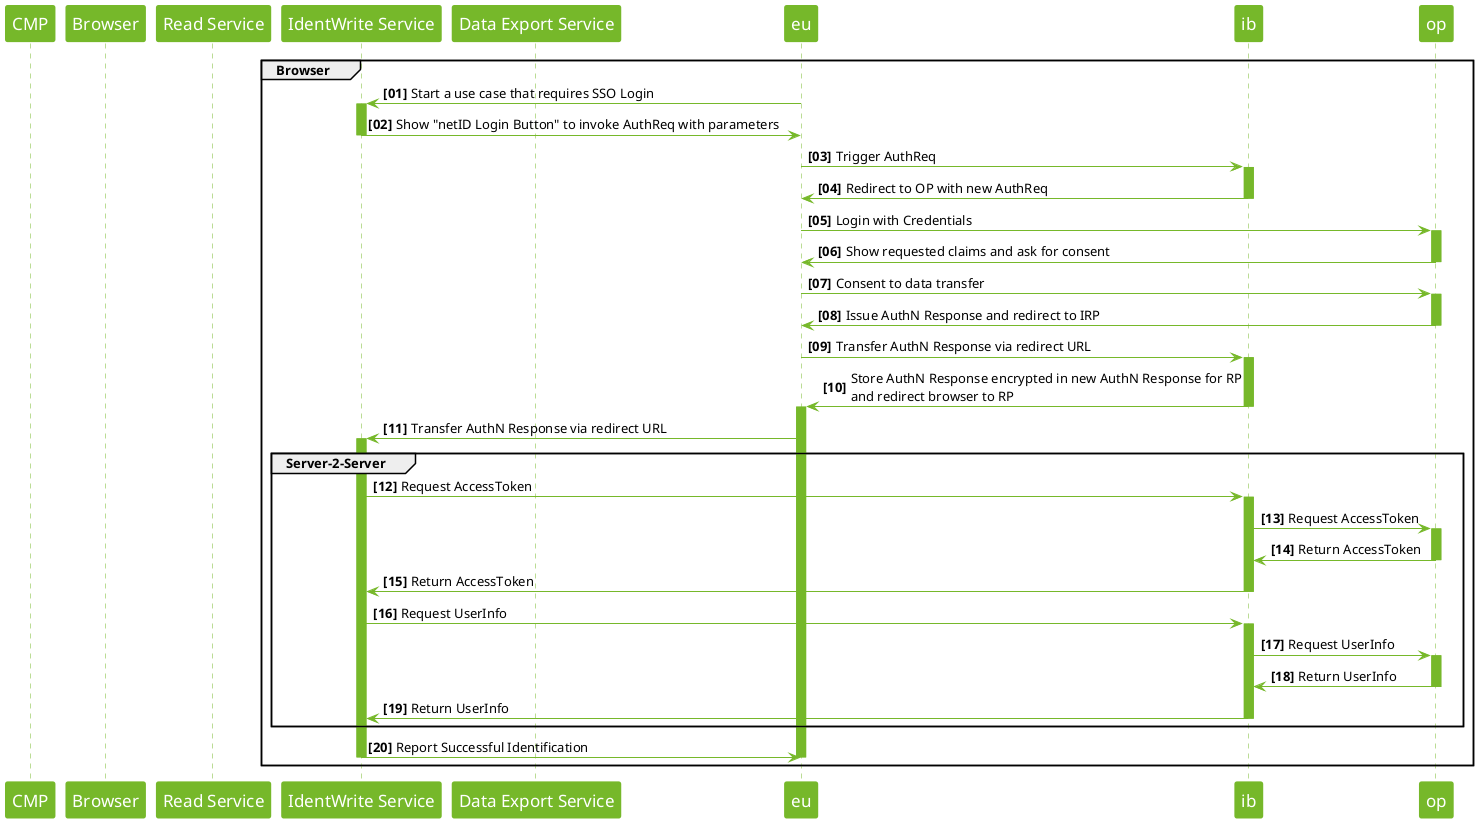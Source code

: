 @startuml

skinparam sequence {
	ArrowColor #76b82a
	ActorBorderColor #76b82a
    ActorBackgroundColor #FFF
	ActorFontColor #000
    ActorFontName Arial
	ActorFontSize 17

	LifeLineBorderColor #76b82a
	LifeLineBackgroundColor #76b82a
	
	ParticipantBorderColor #76b82a
	ParticipantBackgroundColor #76b82a
	ParticipantFontName Arial
	ParticipantFontSize 17
	ParticipantFontColor #FFF

}

autonumber "<b>[00]"
participant  "CMP" as cmp
participant  "Browser" as br
participant  "Read Service" as rs
participant  "IdentWrite Service" as ws
participant  "Data Export Service" as des
group Browser
    eu -> ws : Start a use case that requires SSO Login 
    activate ws
    ws -> eu : Show "netID Login Button" to invoke AuthReq with parameters
    deactivate ws
    eu -> ib : Trigger AuthReq
    activate ib
    ib -> eu : Redirect to OP with new AuthReq
    deactivate ib
    eu -> op : Login with Credentials
    activate op
    op -> eu : Show requested claims and ask for consent
    deactivate op
    eu -> op : Consent to data transfer
    activate op
    op -> eu : Issue AuthN Response and redirect to IRP
    deactivate op
    eu -> ib : Transfer AuthN Response via redirect URL
    activate ib
    ib -> eu : Store AuthN Response encrypted in new AuthN Response for RP\nand redirect browser to RP
    deactivate ib
    activate eu
    eu -> ws : Transfer AuthN Response via redirect URL
    activate ws

    group Server-2-Server

        ws -> ib : Request AccessToken
        activate ib
        ib -> op : Request AccessToken
        activate op
        op -> ib : Return AccessToken
        deactivate op
        ib -> ws : Return AccessToken
        deactivate ib

        ws -> ib : Request UserInfo
        activate ib
        ib -> op : Request UserInfo
        activate op
        op -> ib : Return UserInfo
        deactivate op
        ib -> ws : Return UserInfo
        deactivate ib
    end

    ws -> eu : Report Successful Identification
    deactivate ws
    deactivate eu
end
@enduml